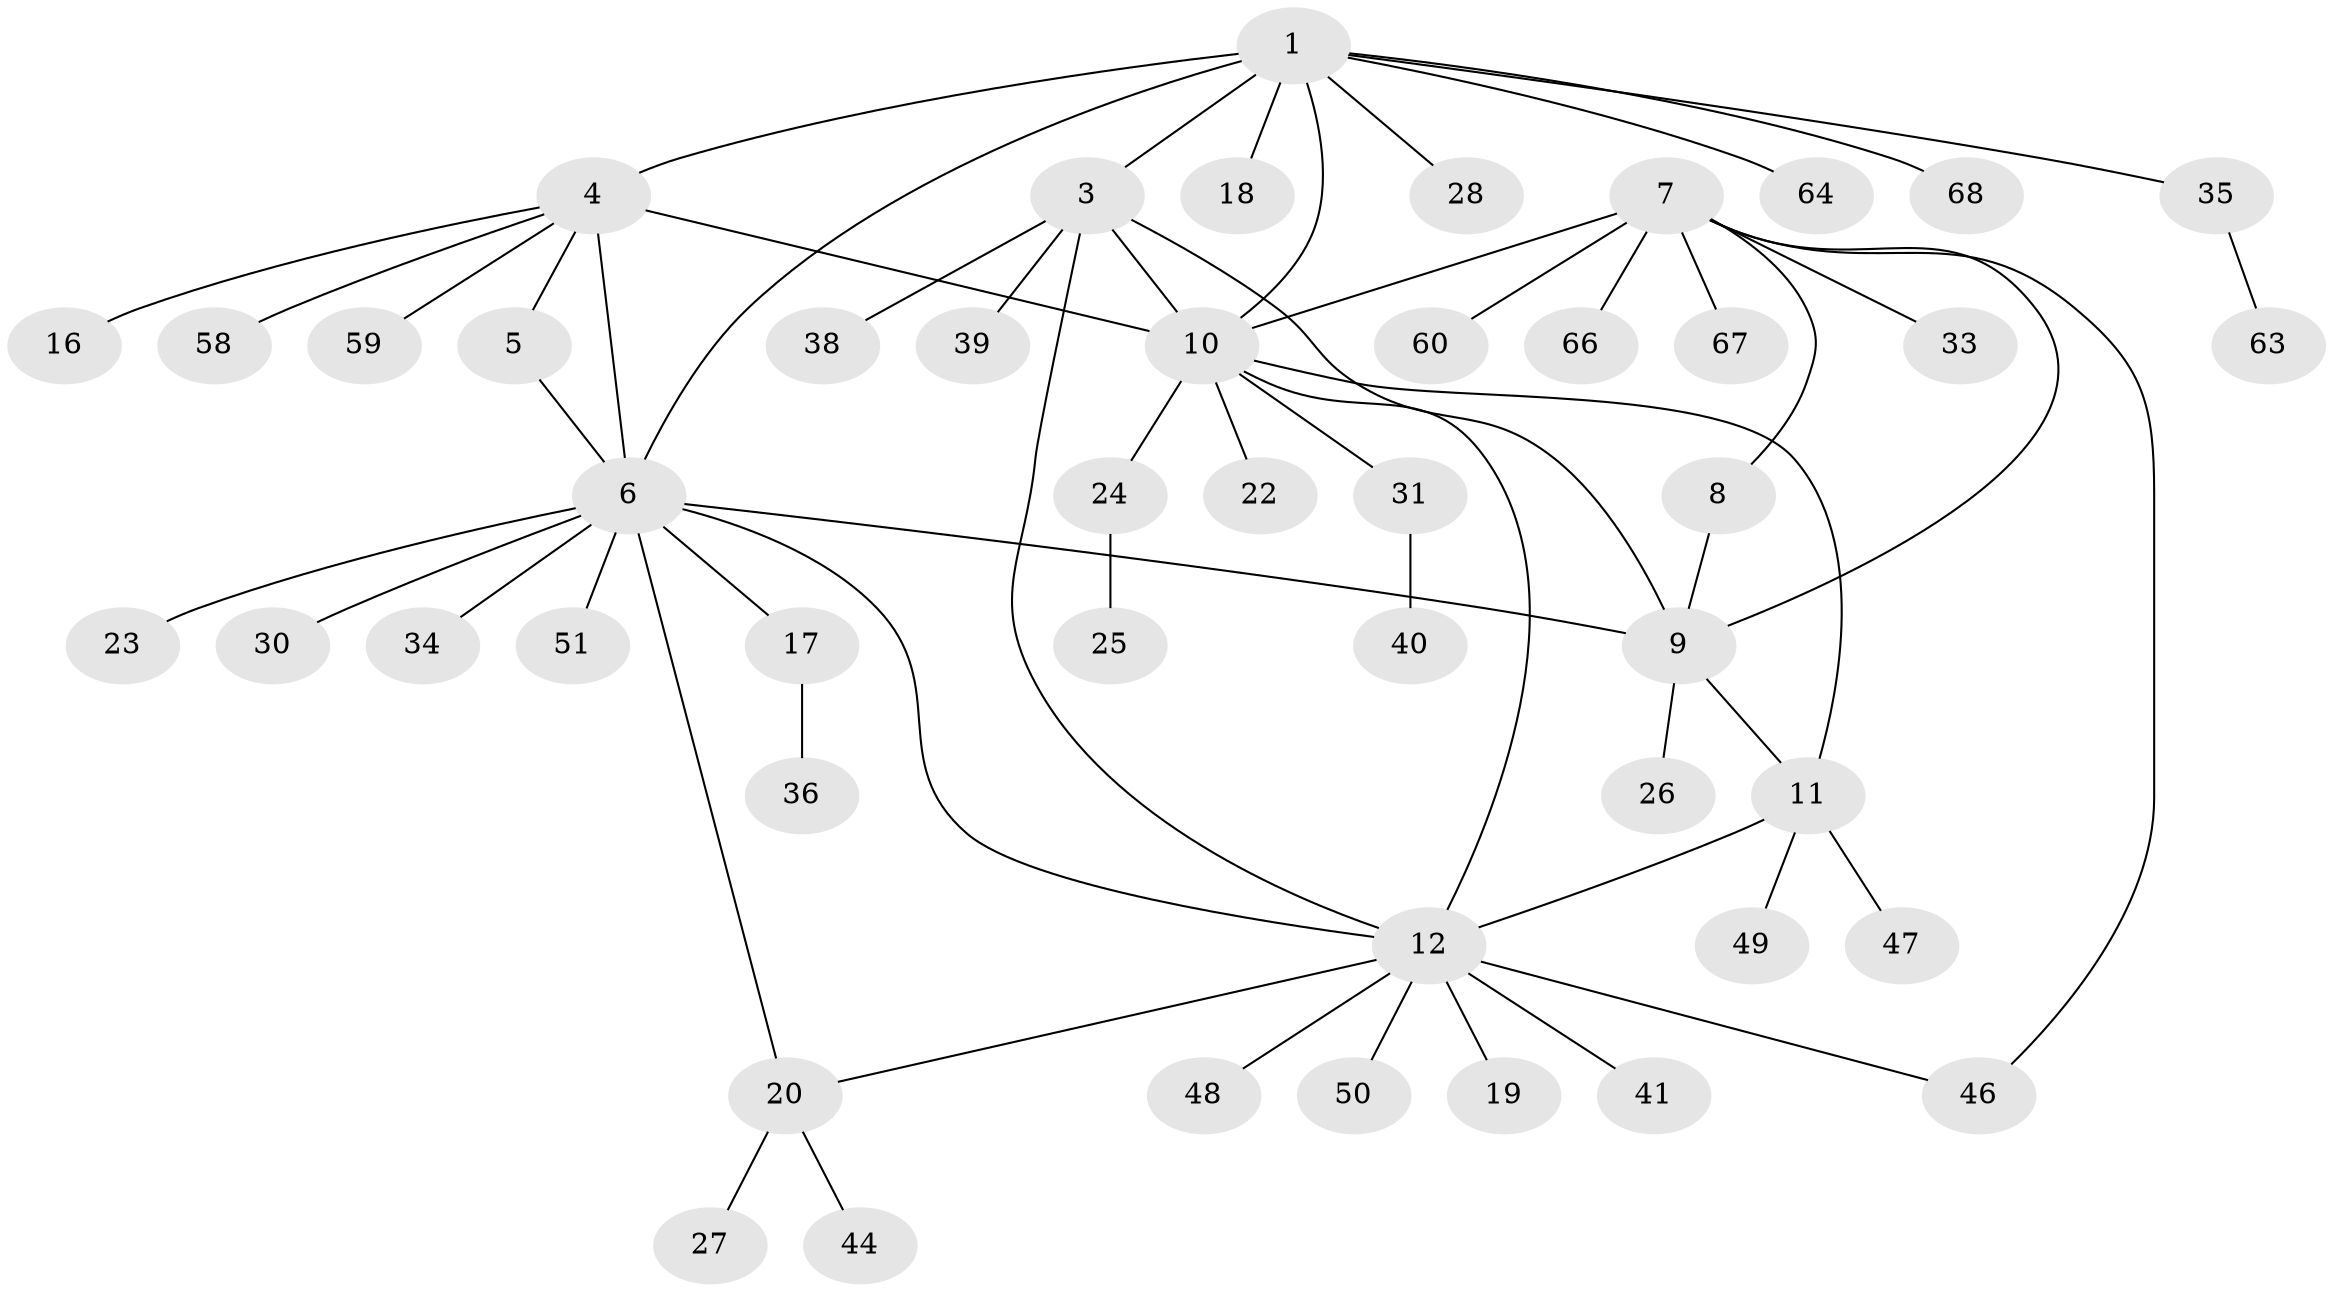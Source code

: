 // original degree distribution, {7: 0.028985507246376812, 6: 0.057971014492753624, 4: 0.014492753623188406, 2: 0.2318840579710145, 11: 0.014492753623188406, 8: 0.014492753623188406, 3: 0.028985507246376812, 5: 0.043478260869565216, 10: 0.014492753623188406, 9: 0.014492753623188406, 1: 0.5362318840579711}
// Generated by graph-tools (version 1.1) at 2025/19/03/04/25 18:19:44]
// undirected, 48 vertices, 60 edges
graph export_dot {
graph [start="1"]
  node [color=gray90,style=filled];
  1 [super="+2"];
  3 [super="+21"];
  4 [super="+13"];
  5;
  6;
  7;
  8 [super="+56"];
  9;
  10 [super="+57+15+42"];
  11;
  12 [super="+37"];
  16;
  17;
  18 [super="+62+29"];
  19;
  20 [super="+32+55+43"];
  22;
  23;
  24;
  25;
  26;
  27;
  28;
  30;
  31;
  33;
  34;
  35;
  36;
  38 [super="+69"];
  39;
  40;
  41;
  44;
  46 [super="+61"];
  47;
  48;
  49;
  50;
  51 [super="+65"];
  58;
  59;
  60;
  63;
  64;
  66;
  67;
  68;
  1 -- 3 [weight=2];
  1 -- 6;
  1 -- 18;
  1 -- 35;
  1 -- 68;
  1 -- 64;
  1 -- 28;
  1 -- 10;
  1 -- 4;
  3 -- 9;
  3 -- 12;
  3 -- 38;
  3 -- 39;
  3 -- 10;
  4 -- 5;
  4 -- 6;
  4 -- 16;
  4 -- 58;
  4 -- 10 [weight=4];
  4 -- 59;
  5 -- 6;
  6 -- 9;
  6 -- 12;
  6 -- 17;
  6 -- 20;
  6 -- 23;
  6 -- 30;
  6 -- 34;
  6 -- 51;
  7 -- 8;
  7 -- 9;
  7 -- 33;
  7 -- 46;
  7 -- 60;
  7 -- 66;
  7 -- 67;
  7 -- 10;
  8 -- 9;
  9 -- 11;
  9 -- 26;
  10 -- 11;
  10 -- 12;
  10 -- 22;
  10 -- 24;
  10 -- 31;
  11 -- 12;
  11 -- 47;
  11 -- 49;
  12 -- 19;
  12 -- 41;
  12 -- 48;
  12 -- 50;
  12 -- 46;
  12 -- 20;
  17 -- 36;
  20 -- 27;
  20 -- 44;
  24 -- 25;
  31 -- 40;
  35 -- 63;
}
